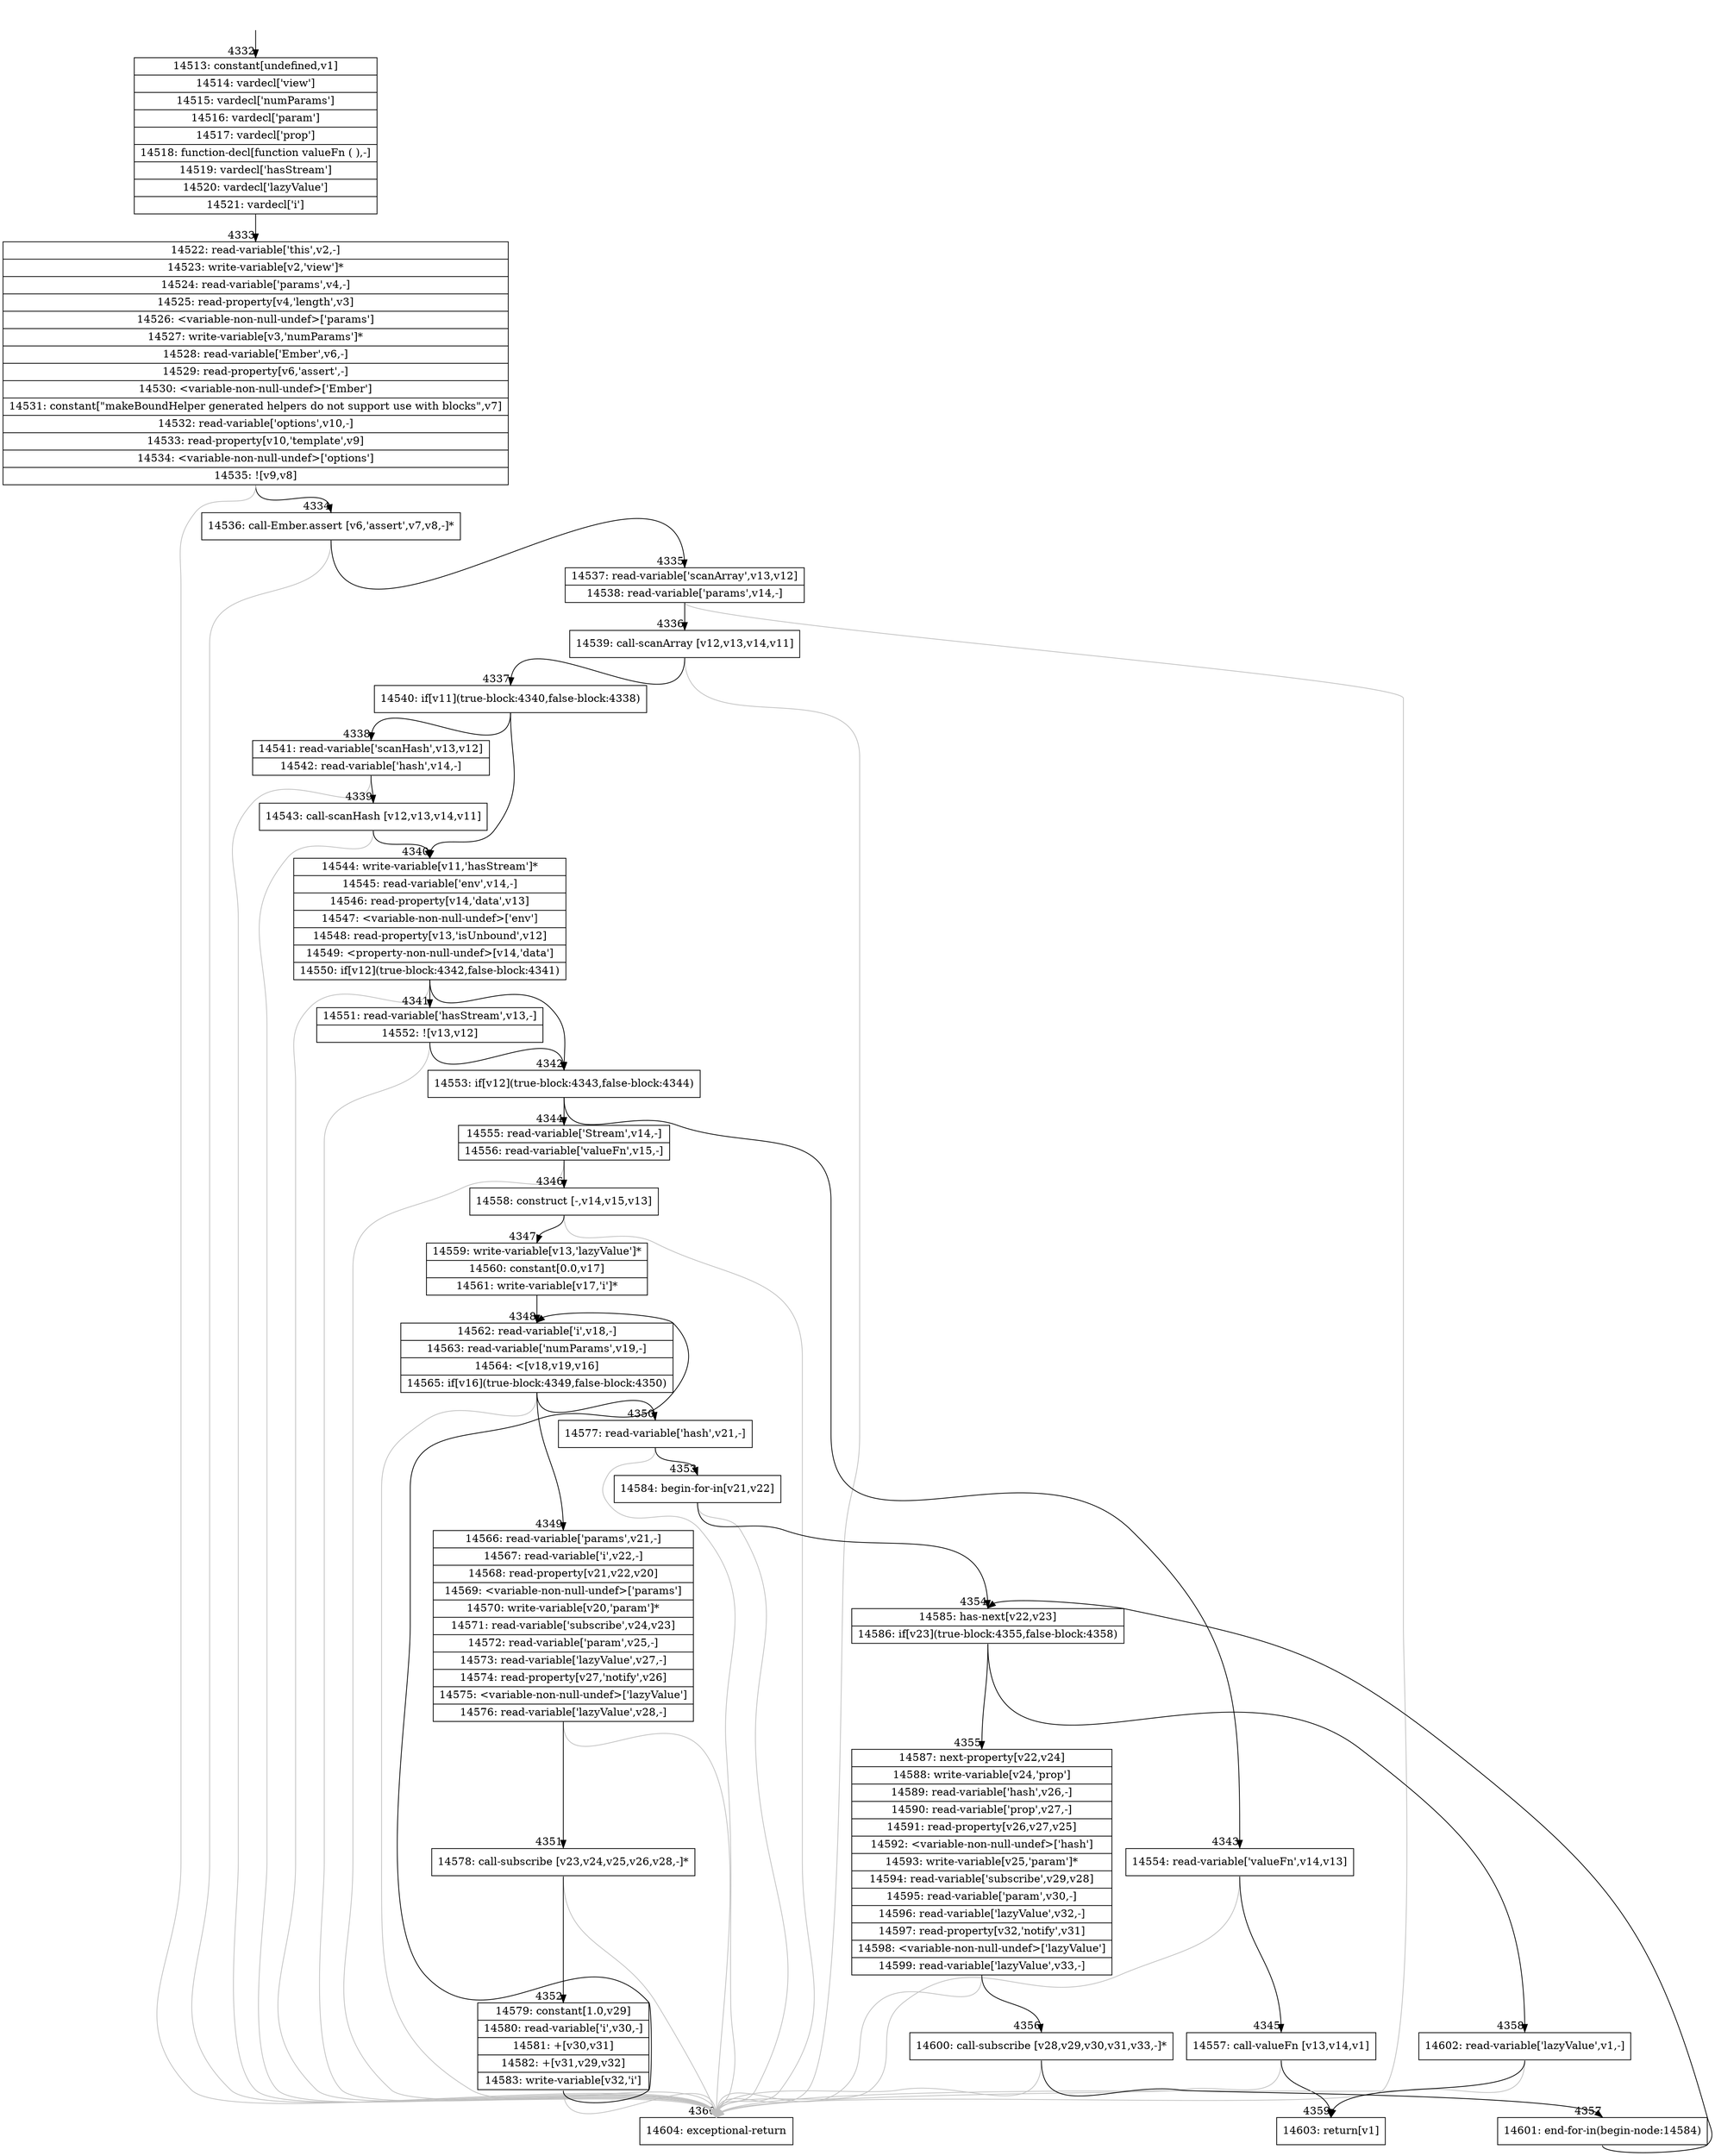 digraph {
rankdir="TD"
BB_entry352[shape=none,label=""];
BB_entry352 -> BB4332 [tailport=s, headport=n, headlabel="    4332"]
BB4332 [shape=record label="{14513: constant[undefined,v1]|14514: vardecl['view']|14515: vardecl['numParams']|14516: vardecl['param']|14517: vardecl['prop']|14518: function-decl[function valueFn ( ),-]|14519: vardecl['hasStream']|14520: vardecl['lazyValue']|14521: vardecl['i']}" ] 
BB4332 -> BB4333 [tailport=s, headport=n, headlabel="      4333"]
BB4333 [shape=record label="{14522: read-variable['this',v2,-]|14523: write-variable[v2,'view']*|14524: read-variable['params',v4,-]|14525: read-property[v4,'length',v3]|14526: \<variable-non-null-undef\>['params']|14527: write-variable[v3,'numParams']*|14528: read-variable['Ember',v6,-]|14529: read-property[v6,'assert',-]|14530: \<variable-non-null-undef\>['Ember']|14531: constant[\"makeBoundHelper generated helpers do not support use with blocks\",v7]|14532: read-variable['options',v10,-]|14533: read-property[v10,'template',v9]|14534: \<variable-non-null-undef\>['options']|14535: ![v9,v8]}" ] 
BB4333 -> BB4334 [tailport=s, headport=n, headlabel="      4334"]
BB4333 -> BB4360 [tailport=s, headport=n, color=gray, headlabel="      4360"]
BB4334 [shape=record label="{14536: call-Ember.assert [v6,'assert',v7,v8,-]*}" ] 
BB4334 -> BB4335 [tailport=s, headport=n, headlabel="      4335"]
BB4334 -> BB4360 [tailport=s, headport=n, color=gray]
BB4335 [shape=record label="{14537: read-variable['scanArray',v13,v12]|14538: read-variable['params',v14,-]}" ] 
BB4335 -> BB4336 [tailport=s, headport=n, headlabel="      4336"]
BB4335 -> BB4360 [tailport=s, headport=n, color=gray]
BB4336 [shape=record label="{14539: call-scanArray [v12,v13,v14,v11]}" ] 
BB4336 -> BB4337 [tailport=s, headport=n, headlabel="      4337"]
BB4336 -> BB4360 [tailport=s, headport=n, color=gray]
BB4337 [shape=record label="{14540: if[v11](true-block:4340,false-block:4338)}" ] 
BB4337 -> BB4340 [tailport=s, headport=n, headlabel="      4340"]
BB4337 -> BB4338 [tailport=s, headport=n, headlabel="      4338"]
BB4338 [shape=record label="{14541: read-variable['scanHash',v13,v12]|14542: read-variable['hash',v14,-]}" ] 
BB4338 -> BB4339 [tailport=s, headport=n, headlabel="      4339"]
BB4338 -> BB4360 [tailport=s, headport=n, color=gray]
BB4339 [shape=record label="{14543: call-scanHash [v12,v13,v14,v11]}" ] 
BB4339 -> BB4340 [tailport=s, headport=n]
BB4339 -> BB4360 [tailport=s, headport=n, color=gray]
BB4340 [shape=record label="{14544: write-variable[v11,'hasStream']*|14545: read-variable['env',v14,-]|14546: read-property[v14,'data',v13]|14547: \<variable-non-null-undef\>['env']|14548: read-property[v13,'isUnbound',v12]|14549: \<property-non-null-undef\>[v14,'data']|14550: if[v12](true-block:4342,false-block:4341)}" ] 
BB4340 -> BB4342 [tailport=s, headport=n, headlabel="      4342"]
BB4340 -> BB4341 [tailport=s, headport=n, headlabel="      4341"]
BB4340 -> BB4360 [tailport=s, headport=n, color=gray]
BB4341 [shape=record label="{14551: read-variable['hasStream',v13,-]|14552: ![v13,v12]}" ] 
BB4341 -> BB4342 [tailport=s, headport=n]
BB4341 -> BB4360 [tailport=s, headport=n, color=gray]
BB4342 [shape=record label="{14553: if[v12](true-block:4343,false-block:4344)}" ] 
BB4342 -> BB4343 [tailport=s, headport=n, headlabel="      4343"]
BB4342 -> BB4344 [tailport=s, headport=n, headlabel="      4344"]
BB4343 [shape=record label="{14554: read-variable['valueFn',v14,v13]}" ] 
BB4343 -> BB4345 [tailport=s, headport=n, headlabel="      4345"]
BB4343 -> BB4360 [tailport=s, headport=n, color=gray]
BB4344 [shape=record label="{14555: read-variable['Stream',v14,-]|14556: read-variable['valueFn',v15,-]}" ] 
BB4344 -> BB4346 [tailport=s, headport=n, headlabel="      4346"]
BB4344 -> BB4360 [tailport=s, headport=n, color=gray]
BB4345 [shape=record label="{14557: call-valueFn [v13,v14,v1]}" ] 
BB4345 -> BB4359 [tailport=s, headport=n, headlabel="      4359"]
BB4345 -> BB4360 [tailport=s, headport=n, color=gray]
BB4346 [shape=record label="{14558: construct [-,v14,v15,v13]}" ] 
BB4346 -> BB4347 [tailport=s, headport=n, headlabel="      4347"]
BB4346 -> BB4360 [tailport=s, headport=n, color=gray]
BB4347 [shape=record label="{14559: write-variable[v13,'lazyValue']*|14560: constant[0.0,v17]|14561: write-variable[v17,'i']*}" ] 
BB4347 -> BB4348 [tailport=s, headport=n, headlabel="      4348"]
BB4348 [shape=record label="{14562: read-variable['i',v18,-]|14563: read-variable['numParams',v19,-]|14564: \<[v18,v19,v16]|14565: if[v16](true-block:4349,false-block:4350)}" ] 
BB4348 -> BB4349 [tailport=s, headport=n, headlabel="      4349"]
BB4348 -> BB4350 [tailport=s, headport=n, headlabel="      4350"]
BB4348 -> BB4360 [tailport=s, headport=n, color=gray]
BB4349 [shape=record label="{14566: read-variable['params',v21,-]|14567: read-variable['i',v22,-]|14568: read-property[v21,v22,v20]|14569: \<variable-non-null-undef\>['params']|14570: write-variable[v20,'param']*|14571: read-variable['subscribe',v24,v23]|14572: read-variable['param',v25,-]|14573: read-variable['lazyValue',v27,-]|14574: read-property[v27,'notify',v26]|14575: \<variable-non-null-undef\>['lazyValue']|14576: read-variable['lazyValue',v28,-]}" ] 
BB4349 -> BB4351 [tailport=s, headport=n, headlabel="      4351"]
BB4349 -> BB4360 [tailport=s, headport=n, color=gray]
BB4350 [shape=record label="{14577: read-variable['hash',v21,-]}" ] 
BB4350 -> BB4353 [tailport=s, headport=n, headlabel="      4353"]
BB4350 -> BB4360 [tailport=s, headport=n, color=gray]
BB4351 [shape=record label="{14578: call-subscribe [v23,v24,v25,v26,v28,-]*}" ] 
BB4351 -> BB4352 [tailport=s, headport=n, headlabel="      4352"]
BB4351 -> BB4360 [tailport=s, headport=n, color=gray]
BB4352 [shape=record label="{14579: constant[1.0,v29]|14580: read-variable['i',v30,-]|14581: +[v30,v31]|14582: +[v31,v29,v32]|14583: write-variable[v32,'i']}" ] 
BB4352 -> BB4348 [tailport=s, headport=n]
BB4352 -> BB4360 [tailport=s, headport=n, color=gray]
BB4353 [shape=record label="{14584: begin-for-in[v21,v22]}" ] 
BB4353 -> BB4354 [tailport=s, headport=n, headlabel="      4354"]
BB4353 -> BB4360 [tailport=s, headport=n, color=gray]
BB4354 [shape=record label="{14585: has-next[v22,v23]|14586: if[v23](true-block:4355,false-block:4358)}" ] 
BB4354 -> BB4355 [tailport=s, headport=n, headlabel="      4355"]
BB4354 -> BB4358 [tailport=s, headport=n, headlabel="      4358"]
BB4355 [shape=record label="{14587: next-property[v22,v24]|14588: write-variable[v24,'prop']|14589: read-variable['hash',v26,-]|14590: read-variable['prop',v27,-]|14591: read-property[v26,v27,v25]|14592: \<variable-non-null-undef\>['hash']|14593: write-variable[v25,'param']*|14594: read-variable['subscribe',v29,v28]|14595: read-variable['param',v30,-]|14596: read-variable['lazyValue',v32,-]|14597: read-property[v32,'notify',v31]|14598: \<variable-non-null-undef\>['lazyValue']|14599: read-variable['lazyValue',v33,-]}" ] 
BB4355 -> BB4356 [tailport=s, headport=n, headlabel="      4356"]
BB4355 -> BB4360 [tailport=s, headport=n, color=gray]
BB4356 [shape=record label="{14600: call-subscribe [v28,v29,v30,v31,v33,-]*}" ] 
BB4356 -> BB4357 [tailport=s, headport=n, headlabel="      4357"]
BB4356 -> BB4360 [tailport=s, headport=n, color=gray]
BB4357 [shape=record label="{14601: end-for-in(begin-node:14584)}" ] 
BB4357 -> BB4354 [tailport=s, headport=n]
BB4358 [shape=record label="{14602: read-variable['lazyValue',v1,-]}" ] 
BB4358 -> BB4359 [tailport=s, headport=n]
BB4358 -> BB4360 [tailport=s, headport=n, color=gray]
BB4359 [shape=record label="{14603: return[v1]}" ] 
BB4360 [shape=record label="{14604: exceptional-return}" ] 
//#$~ 8322
}
